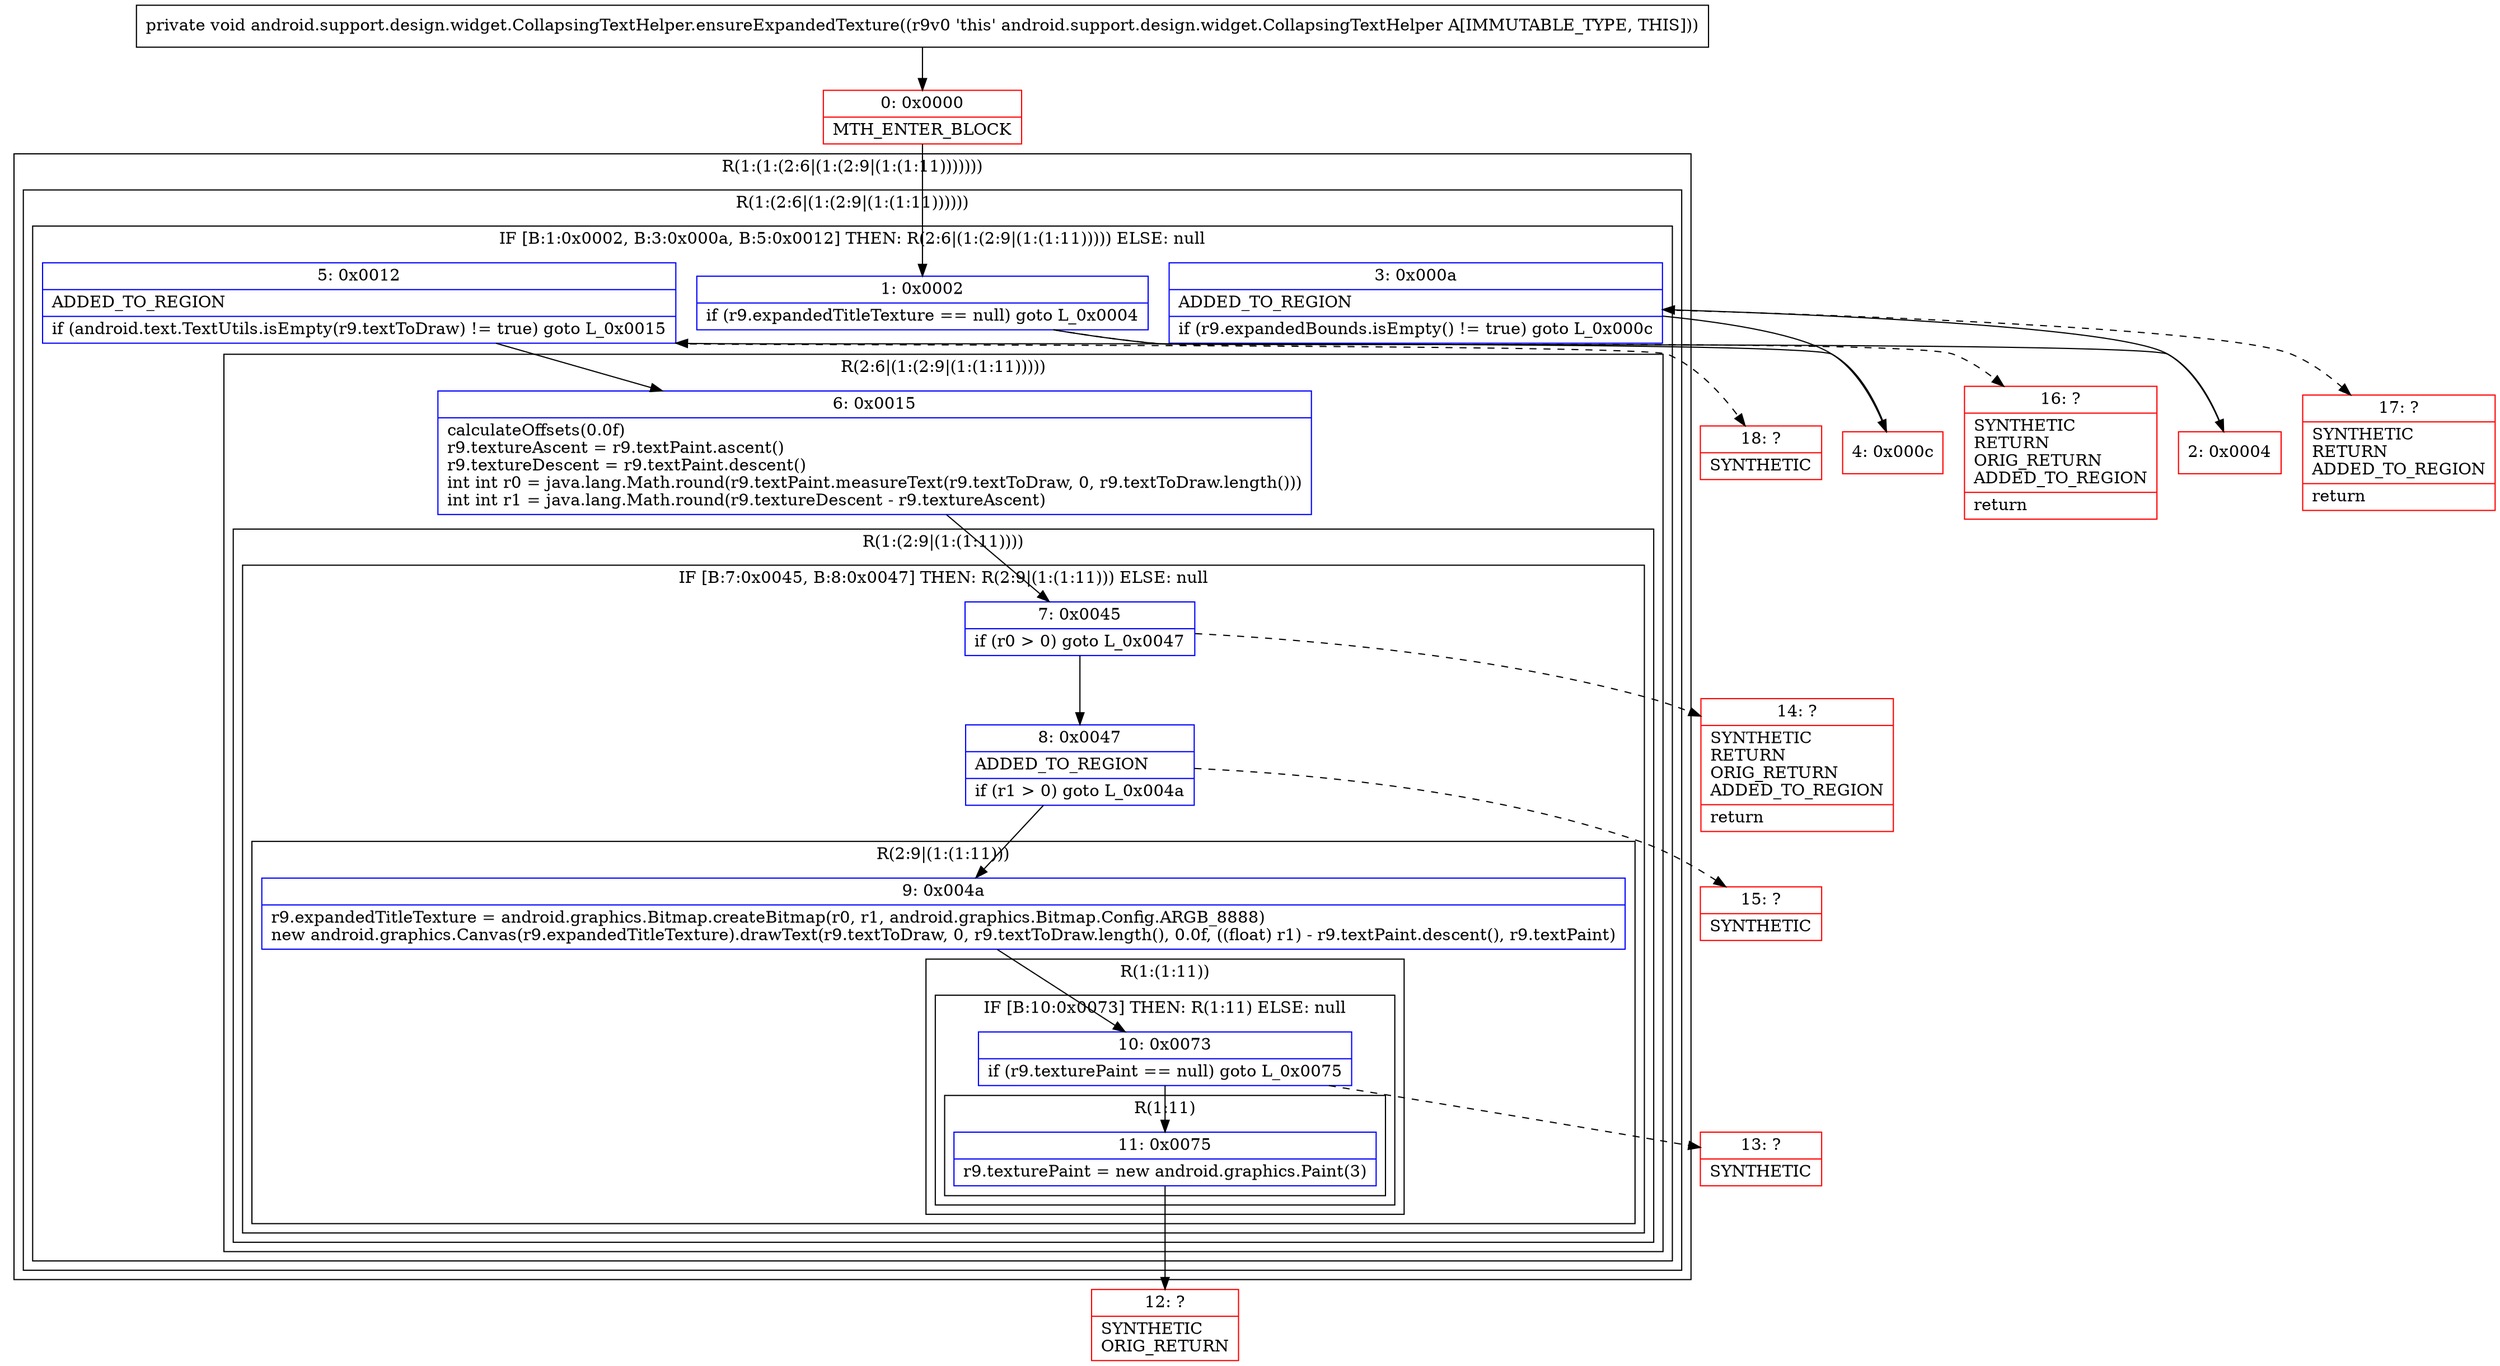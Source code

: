 digraph "CFG forandroid.support.design.widget.CollapsingTextHelper.ensureExpandedTexture()V" {
subgraph cluster_Region_530869883 {
label = "R(1:(1:(2:6|(1:(2:9|(1:(1:11)))))))";
node [shape=record,color=blue];
subgraph cluster_Region_1024368153 {
label = "R(1:(2:6|(1:(2:9|(1:(1:11))))))";
node [shape=record,color=blue];
subgraph cluster_IfRegion_1461393562 {
label = "IF [B:1:0x0002, B:3:0x000a, B:5:0x0012] THEN: R(2:6|(1:(2:9|(1:(1:11))))) ELSE: null";
node [shape=record,color=blue];
Node_1 [shape=record,label="{1\:\ 0x0002|if (r9.expandedTitleTexture == null) goto L_0x0004\l}"];
Node_3 [shape=record,label="{3\:\ 0x000a|ADDED_TO_REGION\l|if (r9.expandedBounds.isEmpty() != true) goto L_0x000c\l}"];
Node_5 [shape=record,label="{5\:\ 0x0012|ADDED_TO_REGION\l|if (android.text.TextUtils.isEmpty(r9.textToDraw) != true) goto L_0x0015\l}"];
subgraph cluster_Region_869391248 {
label = "R(2:6|(1:(2:9|(1:(1:11)))))";
node [shape=record,color=blue];
Node_6 [shape=record,label="{6\:\ 0x0015|calculateOffsets(0.0f)\lr9.textureAscent = r9.textPaint.ascent()\lr9.textureDescent = r9.textPaint.descent()\lint int r0 = java.lang.Math.round(r9.textPaint.measureText(r9.textToDraw, 0, r9.textToDraw.length()))\lint int r1 = java.lang.Math.round(r9.textureDescent \- r9.textureAscent)\l}"];
subgraph cluster_Region_1122305062 {
label = "R(1:(2:9|(1:(1:11))))";
node [shape=record,color=blue];
subgraph cluster_IfRegion_1316328494 {
label = "IF [B:7:0x0045, B:8:0x0047] THEN: R(2:9|(1:(1:11))) ELSE: null";
node [shape=record,color=blue];
Node_7 [shape=record,label="{7\:\ 0x0045|if (r0 \> 0) goto L_0x0047\l}"];
Node_8 [shape=record,label="{8\:\ 0x0047|ADDED_TO_REGION\l|if (r1 \> 0) goto L_0x004a\l}"];
subgraph cluster_Region_390374660 {
label = "R(2:9|(1:(1:11)))";
node [shape=record,color=blue];
Node_9 [shape=record,label="{9\:\ 0x004a|r9.expandedTitleTexture = android.graphics.Bitmap.createBitmap(r0, r1, android.graphics.Bitmap.Config.ARGB_8888)\lnew android.graphics.Canvas(r9.expandedTitleTexture).drawText(r9.textToDraw, 0, r9.textToDraw.length(), 0.0f, ((float) r1) \- r9.textPaint.descent(), r9.textPaint)\l}"];
subgraph cluster_Region_2114874807 {
label = "R(1:(1:11))";
node [shape=record,color=blue];
subgraph cluster_IfRegion_934922809 {
label = "IF [B:10:0x0073] THEN: R(1:11) ELSE: null";
node [shape=record,color=blue];
Node_10 [shape=record,label="{10\:\ 0x0073|if (r9.texturePaint == null) goto L_0x0075\l}"];
subgraph cluster_Region_954850204 {
label = "R(1:11)";
node [shape=record,color=blue];
Node_11 [shape=record,label="{11\:\ 0x0075|r9.texturePaint = new android.graphics.Paint(3)\l}"];
}
}
}
}
}
}
}
}
}
}
Node_0 [shape=record,color=red,label="{0\:\ 0x0000|MTH_ENTER_BLOCK\l}"];
Node_2 [shape=record,color=red,label="{2\:\ 0x0004}"];
Node_4 [shape=record,color=red,label="{4\:\ 0x000c}"];
Node_12 [shape=record,color=red,label="{12\:\ ?|SYNTHETIC\lORIG_RETURN\l}"];
Node_13 [shape=record,color=red,label="{13\:\ ?|SYNTHETIC\l}"];
Node_14 [shape=record,color=red,label="{14\:\ ?|SYNTHETIC\lRETURN\lORIG_RETURN\lADDED_TO_REGION\l|return\l}"];
Node_15 [shape=record,color=red,label="{15\:\ ?|SYNTHETIC\l}"];
Node_16 [shape=record,color=red,label="{16\:\ ?|SYNTHETIC\lRETURN\lORIG_RETURN\lADDED_TO_REGION\l|return\l}"];
Node_17 [shape=record,color=red,label="{17\:\ ?|SYNTHETIC\lRETURN\lADDED_TO_REGION\l|return\l}"];
Node_18 [shape=record,color=red,label="{18\:\ ?|SYNTHETIC\l}"];
MethodNode[shape=record,label="{private void android.support.design.widget.CollapsingTextHelper.ensureExpandedTexture((r9v0 'this' android.support.design.widget.CollapsingTextHelper A[IMMUTABLE_TYPE, THIS])) }"];
MethodNode -> Node_0;
Node_1 -> Node_2;
Node_1 -> Node_16[style=dashed];
Node_3 -> Node_4;
Node_3 -> Node_17[style=dashed];
Node_5 -> Node_6;
Node_5 -> Node_18[style=dashed];
Node_6 -> Node_7;
Node_7 -> Node_8;
Node_7 -> Node_14[style=dashed];
Node_8 -> Node_9;
Node_8 -> Node_15[style=dashed];
Node_9 -> Node_10;
Node_10 -> Node_11;
Node_10 -> Node_13[style=dashed];
Node_11 -> Node_12;
Node_0 -> Node_1;
Node_2 -> Node_3;
Node_4 -> Node_5;
}

